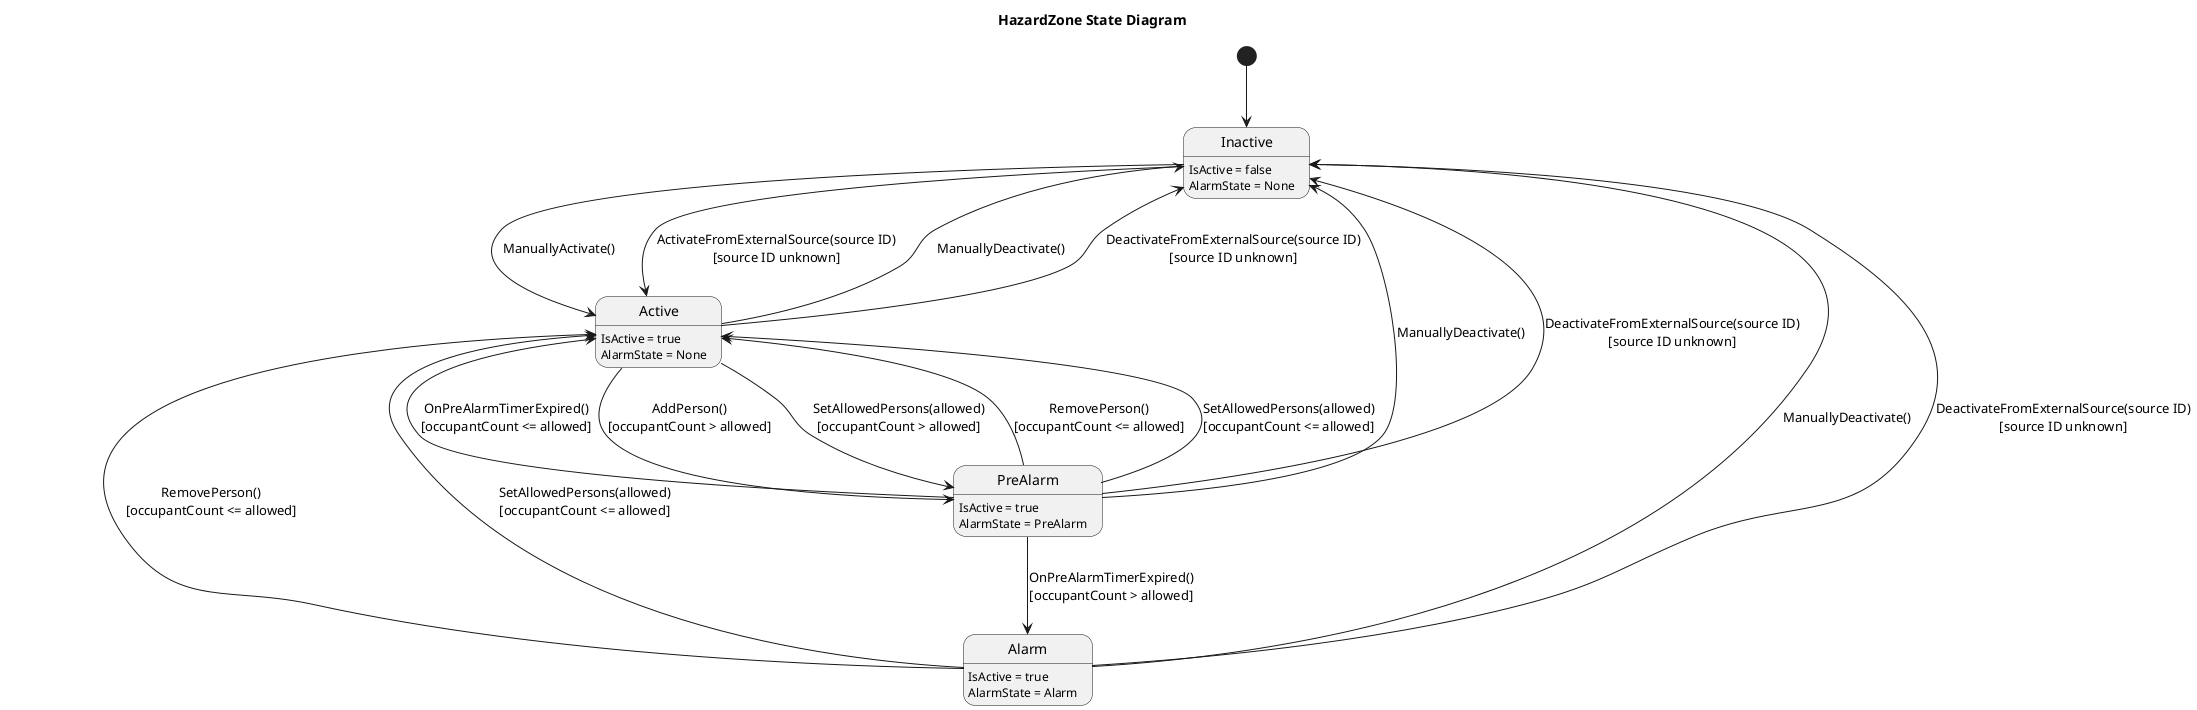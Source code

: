 @startuml

hide empty description

title HazardZone State Diagram

[*] --> Inactive

'------------------------------------------------------------------------------
' Inactive (IsActive=false, AlarmState=None)
'------------------------------------------------------------------------------

Inactive : IsActive = false
Inactive : AlarmState = None

Inactive --> Active : ManuallyActivate()
Inactive --> Active : ActivateFromExternalSource(source ID)\n[source ID unknown]

'------------------------------------------------------------------------------
' Active (IsActive=true, AlarmState=None)
'------------------------------------------------------------------------------

Active : IsActive = true
Active : AlarmState = None

Active --> PreAlarm : AddPerson()\n[occupantCount > allowed]
Active --> PreAlarm : SetAllowedPersons(allowed)\n[occupantCount > allowed]
Active --> Inactive : ManuallyDeactivate()
Active --> Inactive : DeactivateFromExternalSource(source ID)\n[source ID unknown]

'------------------------------------------------------------------------------
' PreAlarm (IsActive=true, AlarmState=PreAlarm)
'------------------------------------------------------------------------------

PreAlarm : IsActive = true
PreAlarm : AlarmState = PreAlarm

PreAlarm --> Active : RemovePerson()\n[occupantCount <= allowed]
PreAlarm --> Active : SetAllowedPersons(allowed)\n[occupantCount <= allowed]
PreAlarm --> Alarm : OnPreAlarmTimerExpired()\n[occupantCount > allowed]
PreAlarm --> Active : OnPreAlarmTimerExpired()\n[occupantCount <= allowed]
PreAlarm --> Inactive : ManuallyDeactivate()
PreAlarm --> Inactive : DeactivateFromExternalSource(source ID)\n[source ID unknown]

'------------------------------------------------------------------------------
' Alarm (IsActive=true, AlarmState=Alarm)
'------------------------------------------------------------------------------

Alarm : IsActive = true
Alarm : AlarmState = Alarm

Alarm --> Active : RemovePerson()\n[occupantCount <= allowed]
Alarm --> Active : SetAllowedPersons(allowed)\n[occupantCount <= allowed]
Alarm --> Inactive : ManuallyDeactivate()
Alarm --> Inactive : DeactivateFromExternalSource(source ID)\n[source ID unknown]

@enduml